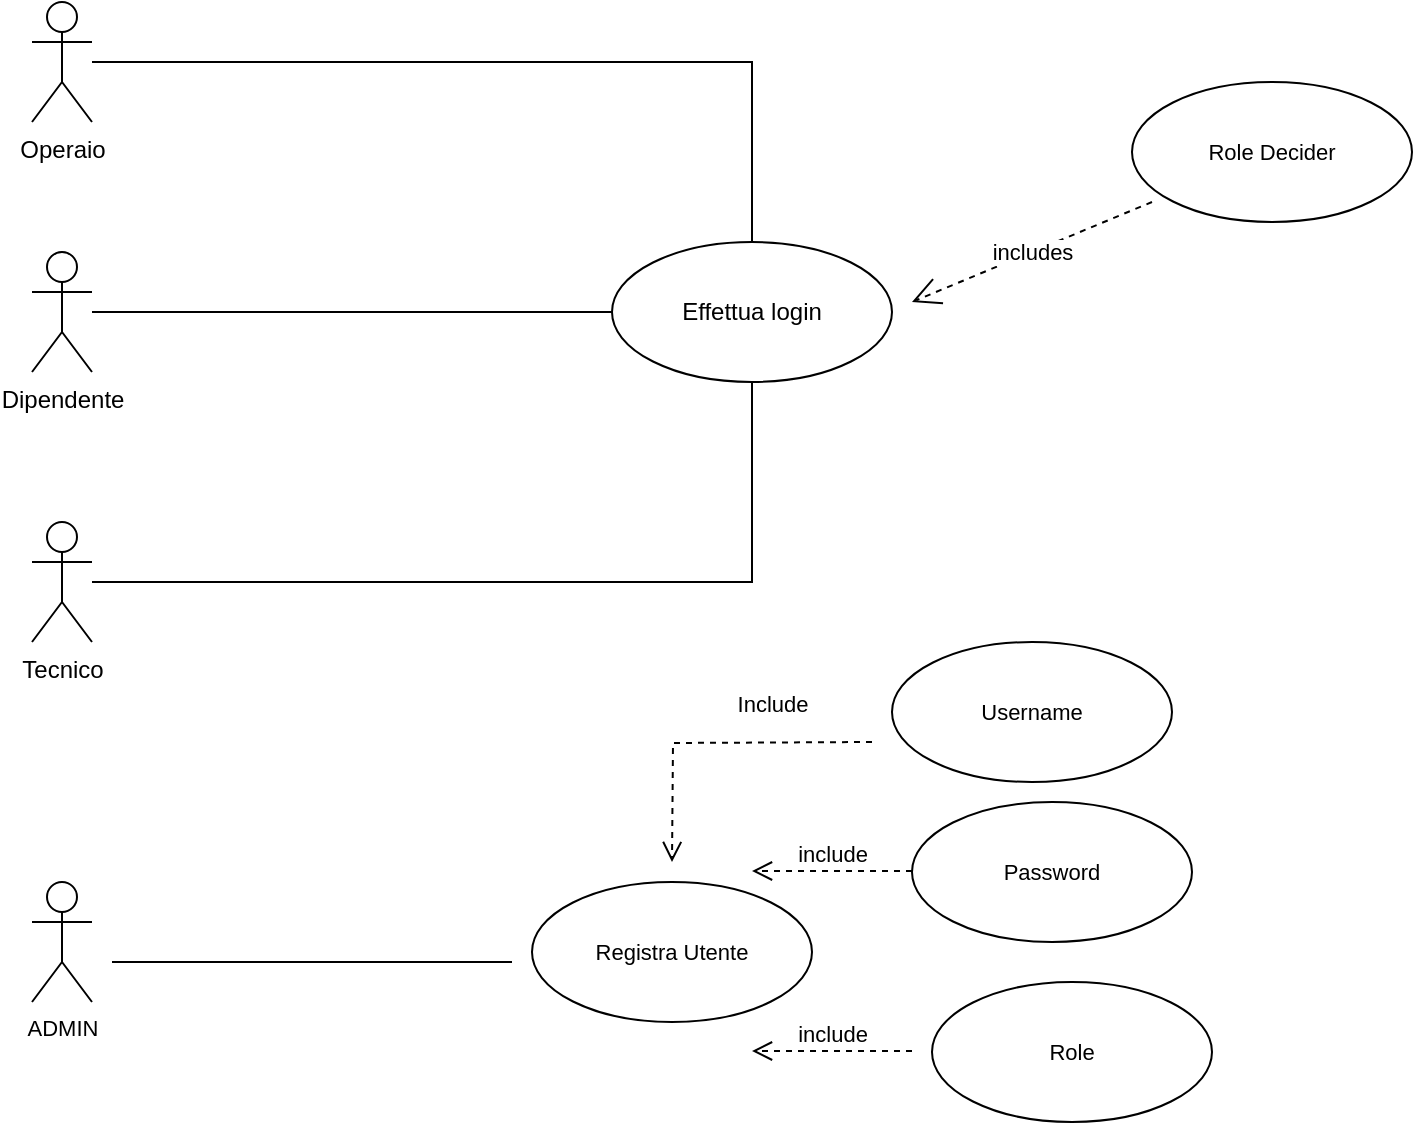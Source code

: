 <mxfile version="25.0.1">
  <diagram name="Pagina-1" id="gS_1UN0Z4_u9g1nvD0Bu">
    <mxGraphModel dx="792" dy="470" grid="1" gridSize="10" guides="1" tooltips="1" connect="1" arrows="1" fold="1" page="1" pageScale="1" pageWidth="827" pageHeight="1169" math="0" shadow="0">
      <root>
        <mxCell id="0" />
        <mxCell id="1" parent="0" />
        <mxCell id="68VZ8IYMwAhRquJzBKUp-3" style="edgeStyle=orthogonalEdgeStyle;rounded=0;orthogonalLoop=1;jettySize=auto;html=1;entryX=0.5;entryY=0;entryDx=0;entryDy=0;endArrow=none;endFill=0;" edge="1" parent="1" source="lfUcleM-Qajriiqqwu_W-1" target="lfUcleM-Qajriiqqwu_W-6">
          <mxGeometry relative="1" as="geometry" />
        </mxCell>
        <mxCell id="lfUcleM-Qajriiqqwu_W-1" value="Operaio" style="shape=umlActor;verticalLabelPosition=bottom;verticalAlign=top;html=1;outlineConnect=0;" parent="1" vertex="1">
          <mxGeometry x="110" y="20" width="30" height="60" as="geometry" />
        </mxCell>
        <mxCell id="lfUcleM-Qajriiqqwu_W-6" value="Effettua login" style="ellipse;whiteSpace=wrap;html=1;" parent="1" vertex="1">
          <mxGeometry x="400" y="140" width="140" height="70" as="geometry" />
        </mxCell>
        <mxCell id="lfUcleM-Qajriiqqwu_W-9" value="&lt;div&gt;&lt;div&gt;includes&lt;/div&gt;&lt;/div&gt;" style="endArrow=open;endSize=12;dashed=1;html=1;rounded=0;" parent="1" edge="1">
          <mxGeometry width="160" relative="1" as="geometry">
            <mxPoint x="670" y="120" as="sourcePoint" />
            <mxPoint x="550" y="170" as="targetPoint" />
          </mxGeometry>
        </mxCell>
        <mxCell id="lfUcleM-Qajriiqqwu_W-15" style="edgeStyle=orthogonalEdgeStyle;shape=connector;rounded=0;orthogonalLoop=1;jettySize=auto;html=1;strokeColor=default;align=center;verticalAlign=middle;fontFamily=Helvetica;fontSize=11;fontColor=default;labelBackgroundColor=default;endArrow=none;endFill=0;entryX=0.5;entryY=1;entryDx=0;entryDy=0;" parent="1" source="lfUcleM-Qajriiqqwu_W-13" edge="1" target="lfUcleM-Qajriiqqwu_W-6">
          <mxGeometry relative="1" as="geometry">
            <mxPoint x="460" y="230" as="targetPoint" />
          </mxGeometry>
        </mxCell>
        <mxCell id="lfUcleM-Qajriiqqwu_W-13" value="&lt;div&gt;&lt;span style=&quot;background-color: initial;&quot;&gt;Tecnico&lt;/span&gt;&lt;/div&gt;" style="shape=umlActor;verticalLabelPosition=bottom;verticalAlign=top;html=1;outlineConnect=0;" parent="1" vertex="1">
          <mxGeometry x="110" y="280" width="30" height="60" as="geometry" />
        </mxCell>
        <mxCell id="lfUcleM-Qajriiqqwu_W-16" value="Role Decider" style="ellipse;whiteSpace=wrap;html=1;fontFamily=Helvetica;fontSize=11;fontColor=default;labelBackgroundColor=default;" parent="1" vertex="1">
          <mxGeometry x="660" y="60" width="140" height="70" as="geometry" />
        </mxCell>
        <mxCell id="lfUcleM-Qajriiqqwu_W-26" style="edgeStyle=orthogonalEdgeStyle;shape=connector;rounded=0;orthogonalLoop=1;jettySize=auto;html=1;strokeColor=default;align=center;verticalAlign=middle;fontFamily=Helvetica;fontSize=11;fontColor=default;labelBackgroundColor=default;endArrow=none;endFill=0;" parent="1" edge="1">
          <mxGeometry relative="1" as="geometry">
            <mxPoint x="350" y="500" as="targetPoint" />
            <mxPoint x="150" y="500" as="sourcePoint" />
          </mxGeometry>
        </mxCell>
        <mxCell id="lfUcleM-Qajriiqqwu_W-17" value="ADMIN" style="shape=umlActor;verticalLabelPosition=bottom;verticalAlign=top;html=1;fontFamily=Helvetica;fontSize=11;fontColor=default;labelBackgroundColor=default;" parent="1" vertex="1">
          <mxGeometry x="110" y="460" width="30" height="60" as="geometry" />
        </mxCell>
        <mxCell id="lfUcleM-Qajriiqqwu_W-18" value="Registra Utente" style="ellipse;whiteSpace=wrap;html=1;fontFamily=Helvetica;fontSize=11;fontColor=default;labelBackgroundColor=default;" parent="1" vertex="1">
          <mxGeometry x="360" y="460" width="140" height="70" as="geometry" />
        </mxCell>
        <mxCell id="lfUcleM-Qajriiqqwu_W-19" value="include" style="html=1;verticalAlign=bottom;endArrow=open;dashed=1;endSize=8;curved=0;rounded=0;strokeColor=default;align=center;fontFamily=Helvetica;fontSize=11;fontColor=default;labelBackgroundColor=default;edgeStyle=orthogonalEdgeStyle;" parent="1" edge="1">
          <mxGeometry relative="1" as="geometry">
            <mxPoint x="550" y="454.5" as="sourcePoint" />
            <mxPoint x="470" y="454.5" as="targetPoint" />
          </mxGeometry>
        </mxCell>
        <mxCell id="lfUcleM-Qajriiqqwu_W-20" value="include" style="html=1;verticalAlign=bottom;endArrow=open;dashed=1;endSize=8;curved=0;rounded=0;strokeColor=default;align=center;fontFamily=Helvetica;fontSize=11;fontColor=default;labelBackgroundColor=default;edgeStyle=orthogonalEdgeStyle;" parent="1" edge="1">
          <mxGeometry relative="1" as="geometry">
            <mxPoint x="550" y="544.5" as="sourcePoint" />
            <mxPoint x="470" y="544.5" as="targetPoint" />
          </mxGeometry>
        </mxCell>
        <mxCell id="lfUcleM-Qajriiqqwu_W-21" value="Include" style="html=1;verticalAlign=bottom;endArrow=open;dashed=1;endSize=8;curved=0;rounded=0;strokeColor=default;align=center;fontFamily=Helvetica;fontSize=11;fontColor=default;labelBackgroundColor=default;edgeStyle=orthogonalEdgeStyle;" parent="1" edge="1">
          <mxGeometry x="-0.372" y="-10" relative="1" as="geometry">
            <mxPoint x="530" y="390" as="sourcePoint" />
            <mxPoint x="430" y="450" as="targetPoint" />
            <mxPoint as="offset" />
          </mxGeometry>
        </mxCell>
        <mxCell id="lfUcleM-Qajriiqqwu_W-22" value="Role" style="ellipse;whiteSpace=wrap;html=1;fontFamily=Helvetica;fontSize=11;fontColor=default;labelBackgroundColor=default;" parent="1" vertex="1">
          <mxGeometry x="560" y="510" width="140" height="70" as="geometry" />
        </mxCell>
        <mxCell id="lfUcleM-Qajriiqqwu_W-23" value="Password" style="ellipse;whiteSpace=wrap;html=1;fontFamily=Helvetica;fontSize=11;fontColor=default;labelBackgroundColor=default;" parent="1" vertex="1">
          <mxGeometry x="550" y="420" width="140" height="70" as="geometry" />
        </mxCell>
        <mxCell id="lfUcleM-Qajriiqqwu_W-24" value="Username" style="ellipse;whiteSpace=wrap;html=1;fontFamily=Helvetica;fontSize=11;fontColor=default;labelBackgroundColor=default;" parent="1" vertex="1">
          <mxGeometry x="540" y="340" width="140" height="70" as="geometry" />
        </mxCell>
        <mxCell id="68VZ8IYMwAhRquJzBKUp-2" style="edgeStyle=orthogonalEdgeStyle;rounded=0;orthogonalLoop=1;jettySize=auto;html=1;entryX=0;entryY=0.5;entryDx=0;entryDy=0;endArrow=none;endFill=0;" edge="1" parent="1" source="68VZ8IYMwAhRquJzBKUp-1" target="lfUcleM-Qajriiqqwu_W-6">
          <mxGeometry relative="1" as="geometry" />
        </mxCell>
        <mxCell id="68VZ8IYMwAhRquJzBKUp-1" value="Dipendente" style="shape=umlActor;verticalLabelPosition=bottom;verticalAlign=top;html=1;outlineConnect=0;" vertex="1" parent="1">
          <mxGeometry x="110" y="145" width="30" height="60" as="geometry" />
        </mxCell>
      </root>
    </mxGraphModel>
  </diagram>
</mxfile>
